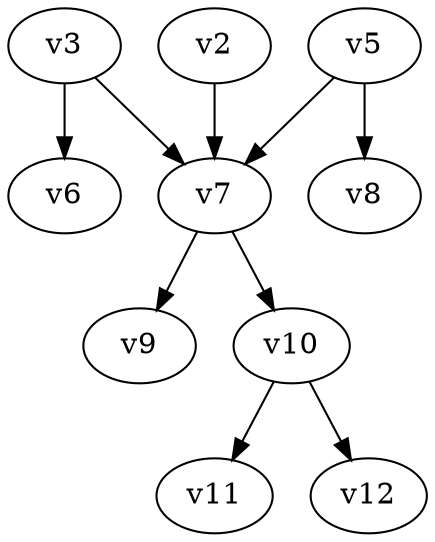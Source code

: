 // slika_6_Simplified.gv
digraph {
	v2 [label=v2]
	v3 [label=v3]
	v5 [label=v5]
	v6 [label=v6]
	v7 [label=v7]
	v8 [label=v8]
	v9 [label=v9]
	v10 [label=v10]
	v11 [label=v11]
	v12 [label=v12]
	v3 -> v6 [constraint=true]
	v5 -> v8 [constraint=true]
	v7 -> v9 [constraint=true]
	v7 -> v10 [constraint=true]
	v10 -> v11 [constraint=true]
	v10 -> v12 [constraint=true]
	v2 -> v7 [constraint=true]
	v3 -> v7 [constraint=true]
	v5 -> v7 [constraint=true]
}
